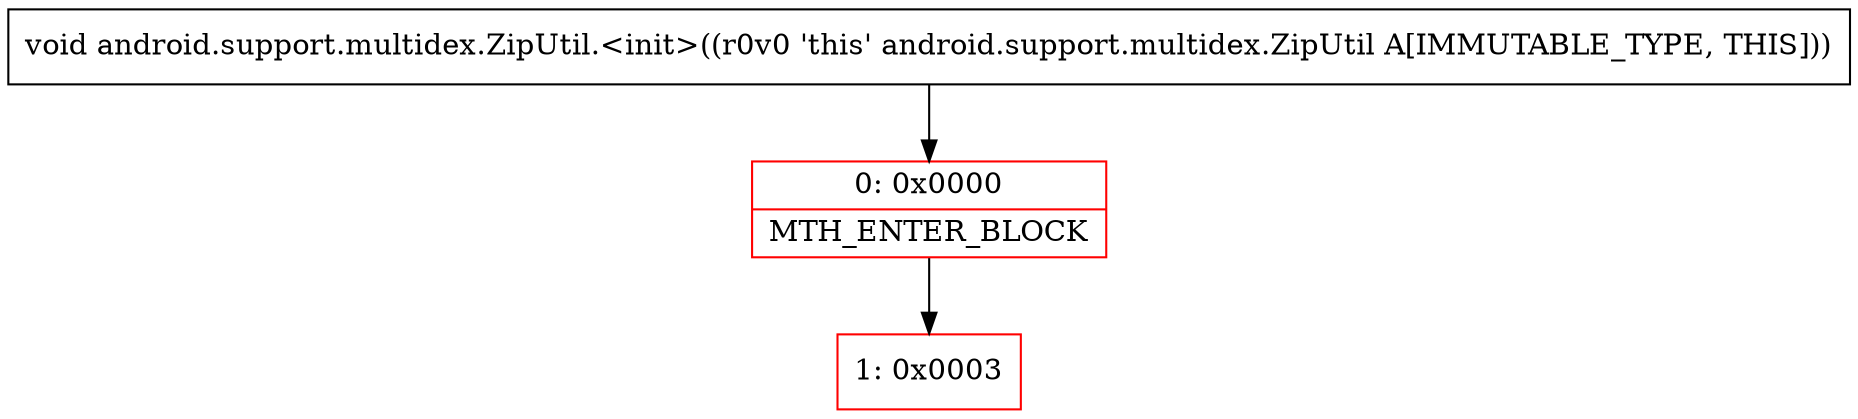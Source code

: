 digraph "CFG forandroid.support.multidex.ZipUtil.\<init\>()V" {
subgraph cluster_Region_372616632 {
label = "R(0)";
node [shape=record,color=blue];
}
Node_0 [shape=record,color=red,label="{0\:\ 0x0000|MTH_ENTER_BLOCK\l}"];
Node_1 [shape=record,color=red,label="{1\:\ 0x0003}"];
MethodNode[shape=record,label="{void android.support.multidex.ZipUtil.\<init\>((r0v0 'this' android.support.multidex.ZipUtil A[IMMUTABLE_TYPE, THIS])) }"];
MethodNode -> Node_0;
Node_0 -> Node_1;
}


